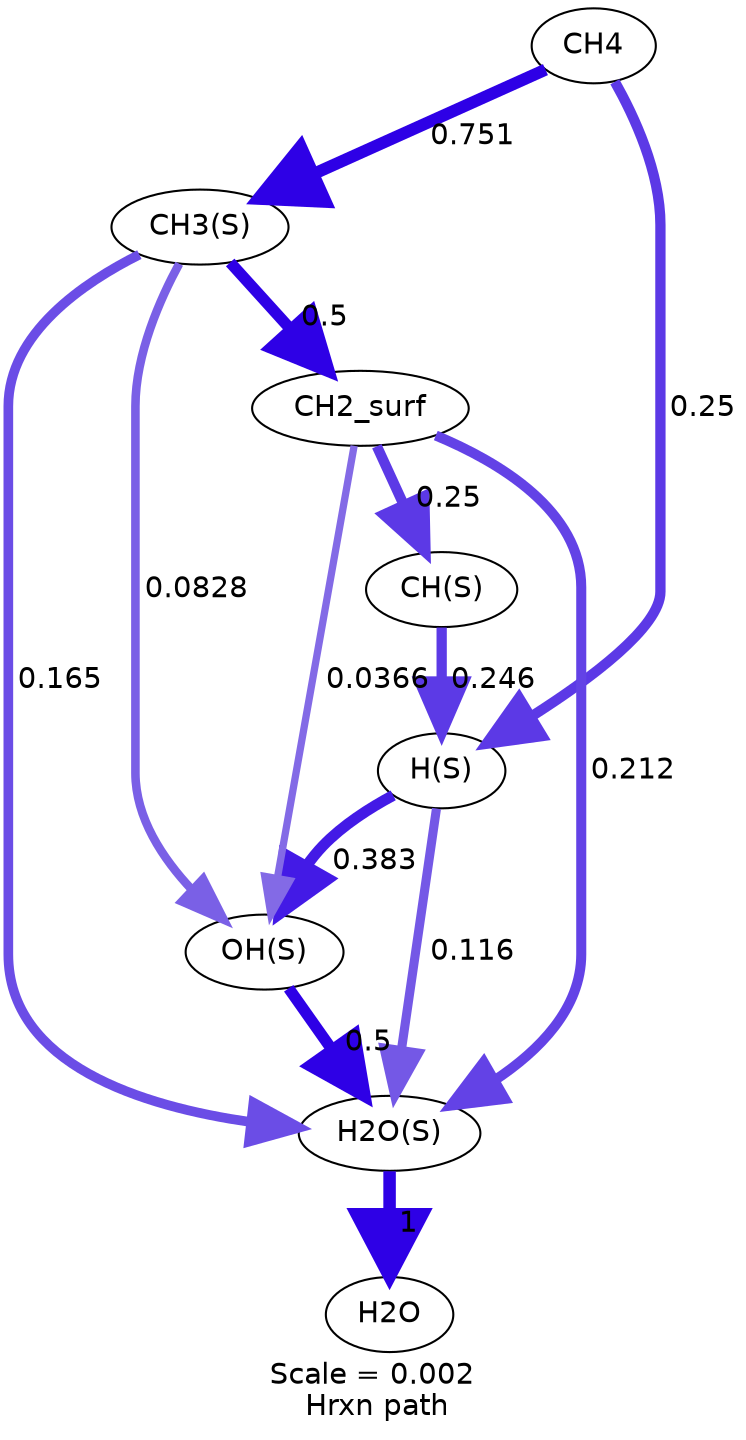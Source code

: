 digraph reaction_paths {
center=1;
s13 -> s14[fontname="Helvetica", style="setlinewidth(5.28)", arrowsize=2.64, color="0.7, 0.883, 0.9"
, label=" 0.383"];
s13 -> s15[fontname="Helvetica", style="setlinewidth(4.37)", arrowsize=2.19, color="0.7, 0.616, 0.9"
, label=" 0.116"];
s3 -> s13[fontname="Helvetica", style="setlinewidth(4.95)", arrowsize=2.48, color="0.7, 0.75, 0.9"
, label=" 0.25"];
s17 -> s13[fontname="Helvetica", style="setlinewidth(4.94)", arrowsize=2.47, color="0.7, 0.746, 0.9"
, label=" 0.246"];
s14 -> s15[fontname="Helvetica", style="setlinewidth(5.48)", arrowsize=2.74, color="0.7, 1, 0.9"
, label=" 0.5"];
s19 -> s14[fontname="Helvetica", style="setlinewidth(4.12)", arrowsize=2.06, color="0.7, 0.583, 0.9"
, label=" 0.0828"];
s18 -> s14[fontname="Helvetica", style="setlinewidth(3.5)", arrowsize=1.75, color="0.7, 0.537, 0.9"
, label=" 0.0366"];
s15 -> s6[fontname="Helvetica", style="setlinewidth(6)", arrowsize=3, color="0.7, 1.5, 0.9"
, label=" 1"];
s19 -> s15[fontname="Helvetica", style="setlinewidth(4.64)", arrowsize=2.32, color="0.7, 0.665, 0.9"
, label=" 0.165"];
s18 -> s15[fontname="Helvetica", style="setlinewidth(4.83)", arrowsize=2.41, color="0.7, 0.712, 0.9"
, label=" 0.212"];
s3 -> s19[fontname="Helvetica", style="setlinewidth(5.78)", arrowsize=2.89, color="0.7, 1.25, 0.9"
, label=" 0.751"];
s19 -> s18[fontname="Helvetica", style="setlinewidth(5.48)", arrowsize=2.74, color="0.7, 1, 0.9"
, label=" 0.5"];
s18 -> s17[fontname="Helvetica", style="setlinewidth(4.95)", arrowsize=2.48, color="0.7, 0.75, 0.9"
, label=" 0.25"];
s3 [ fontname="Helvetica", label="CH4"];
s6 [ fontname="Helvetica", label="H2O"];
s13 [ fontname="Helvetica", label="H(S)"];
s14 [ fontname="Helvetica", label="OH(S)"];
s15 [ fontname="Helvetica", label="H2O(S)"];
s17 [ fontname="Helvetica", label="CH(S)"];
s18 [ fontname="Helvetica", label="CH2_surf"];
s19 [ fontname="Helvetica", label="CH3(S)"];
 label = "Scale = 0.002\l Hrxn path";
 fontname = "Helvetica";
}
